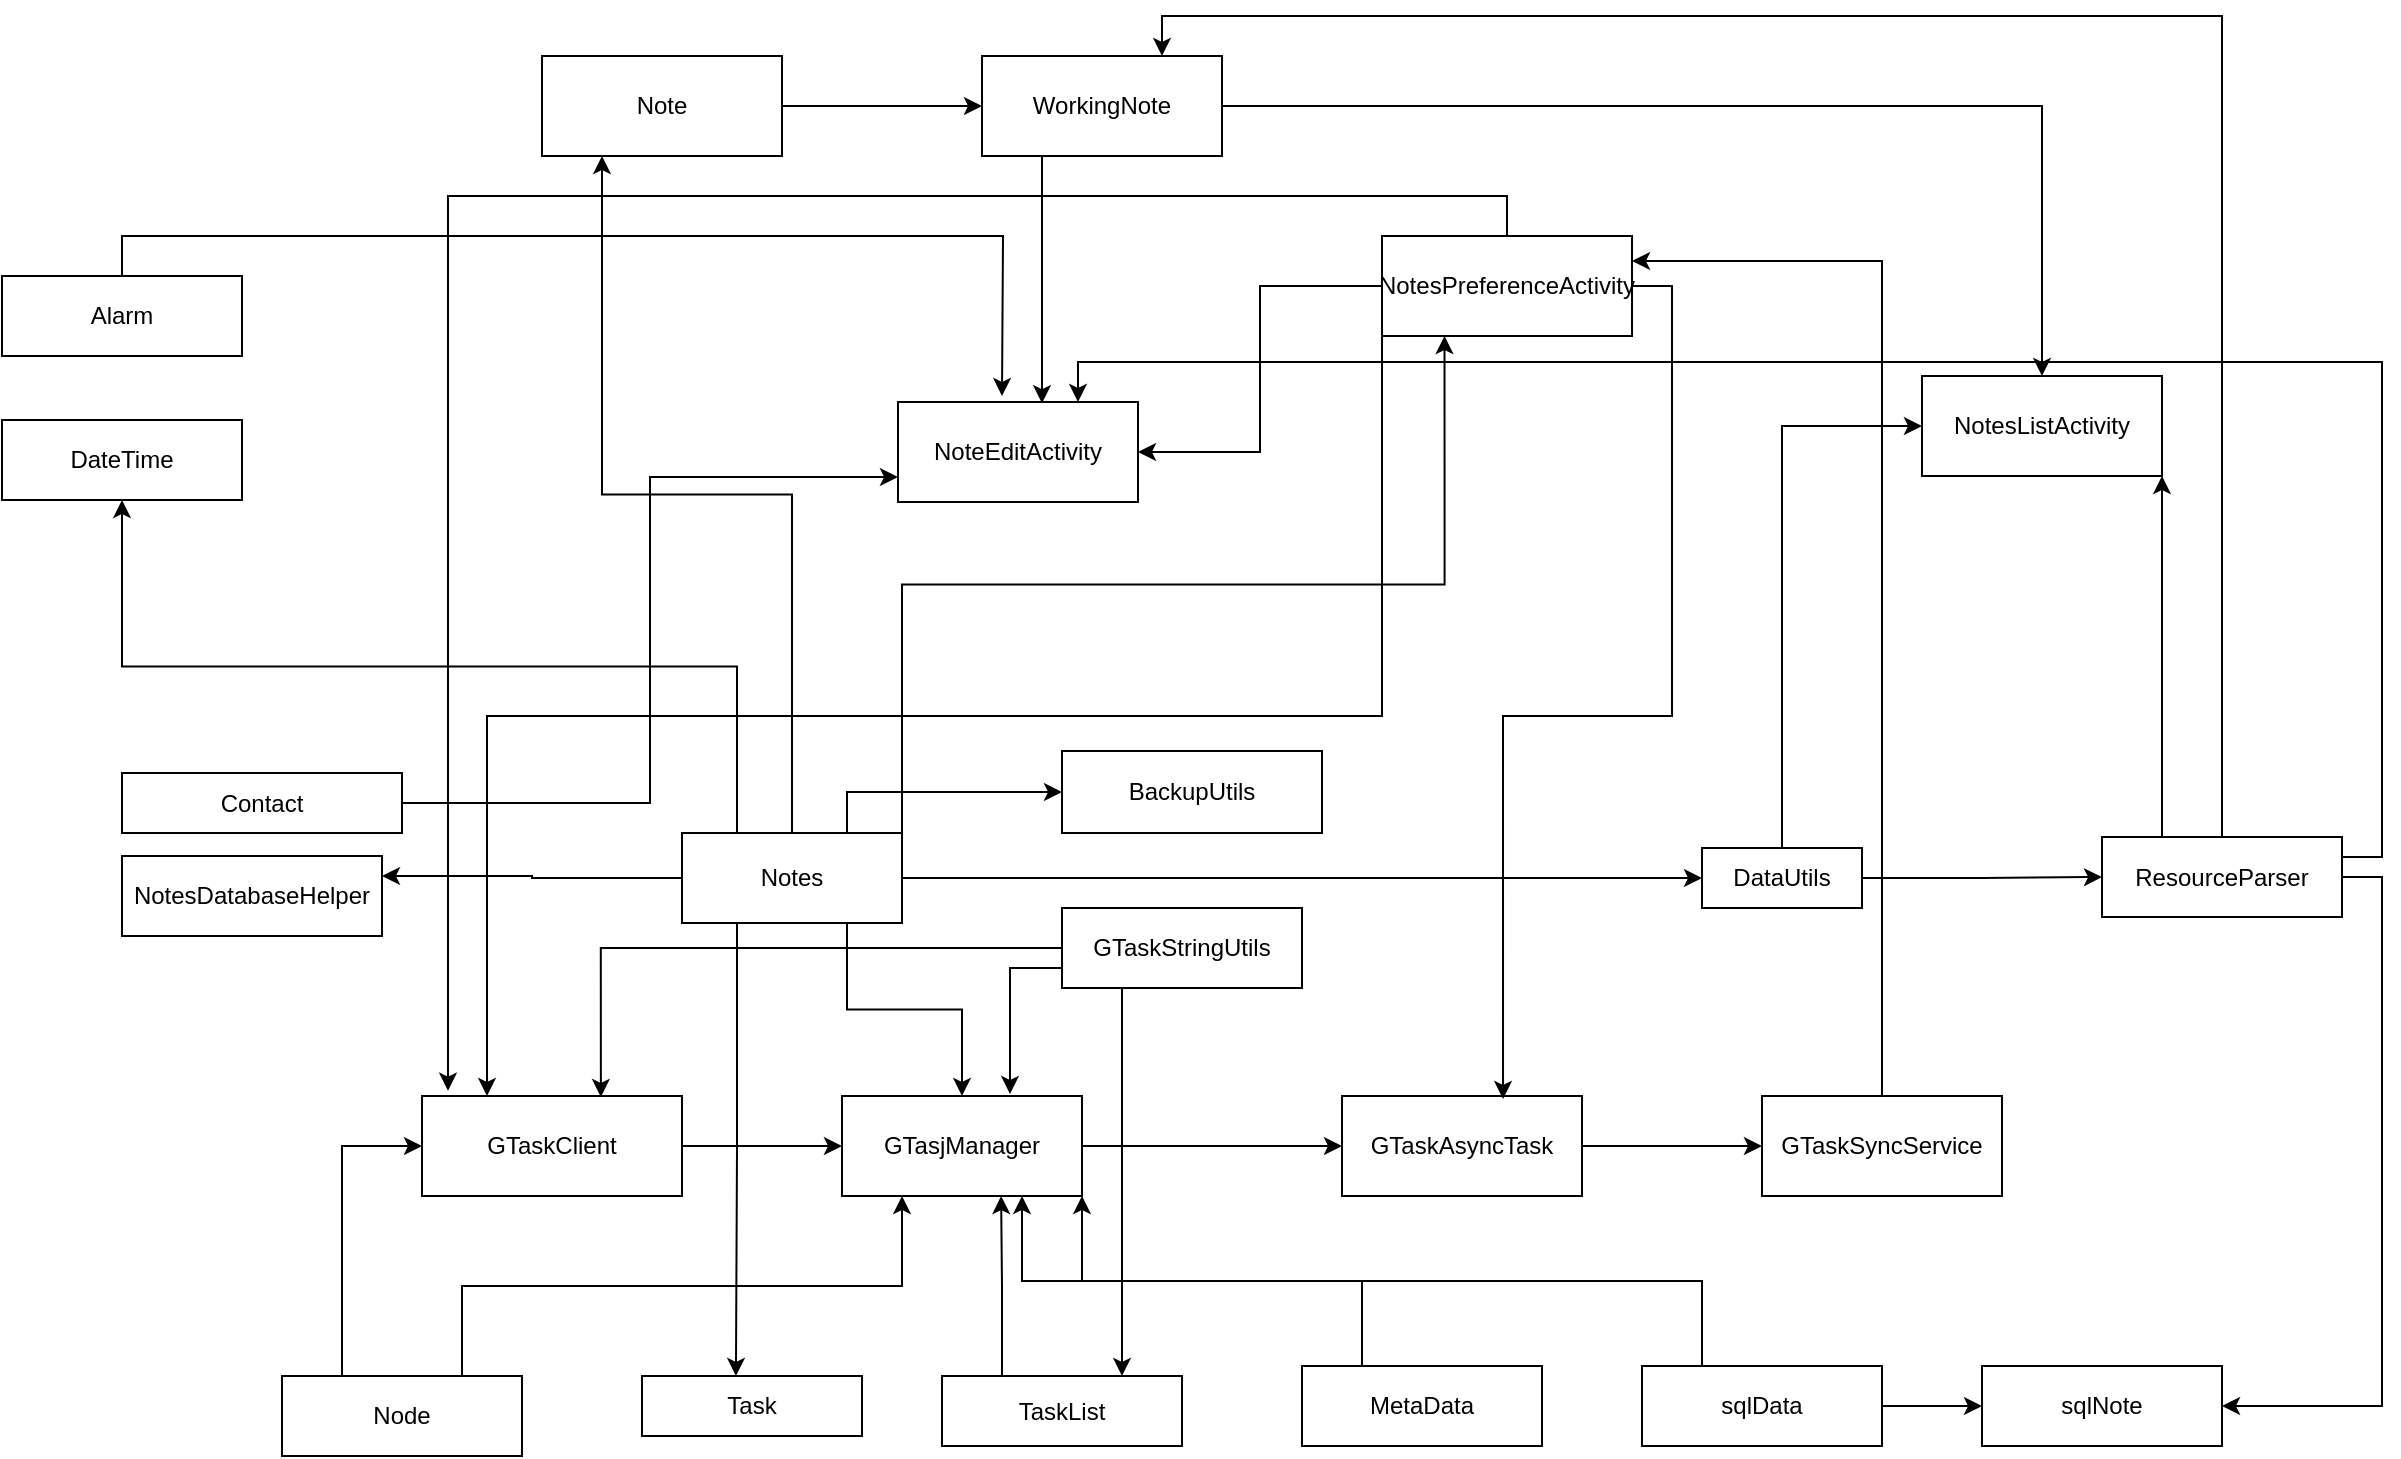 <mxfile version="24.2.2" type="github">
  <diagram name="Page-1" id="e7e014a7-5840-1c2e-5031-d8a46d1fe8dd">
    <mxGraphModel dx="2470" dy="1615" grid="1" gridSize="10" guides="1" tooltips="1" connect="1" arrows="1" fold="1" page="1" pageScale="1" pageWidth="1169" pageHeight="826" background="none" math="0" shadow="0">
      <root>
        <mxCell id="0" />
        <mxCell id="1" parent="0" />
        <mxCell id="LxAjSilcedoxKvx_5Ozk-46" value="" style="edgeStyle=orthogonalEdgeStyle;rounded=0;orthogonalLoop=1;jettySize=auto;html=1;" edge="1" parent="1" source="LxAjSilcedoxKvx_5Ozk-41" target="LxAjSilcedoxKvx_5Ozk-45">
          <mxGeometry relative="1" as="geometry" />
        </mxCell>
        <mxCell id="LxAjSilcedoxKvx_5Ozk-41" value="Note" style="rounded=0;whiteSpace=wrap;html=1;" vertex="1" parent="1">
          <mxGeometry x="160" y="-90" width="120" height="50" as="geometry" />
        </mxCell>
        <mxCell id="LxAjSilcedoxKvx_5Ozk-48" value="" style="edgeStyle=orthogonalEdgeStyle;rounded=0;orthogonalLoop=1;jettySize=auto;html=1;" edge="1" parent="1" source="LxAjSilcedoxKvx_5Ozk-45" target="LxAjSilcedoxKvx_5Ozk-47">
          <mxGeometry relative="1" as="geometry" />
        </mxCell>
        <mxCell id="LxAjSilcedoxKvx_5Ozk-45" value="WorkingNote" style="whiteSpace=wrap;html=1;rounded=0;" vertex="1" parent="1">
          <mxGeometry x="380" y="-90" width="120" height="50" as="geometry" />
        </mxCell>
        <mxCell id="LxAjSilcedoxKvx_5Ozk-47" value="NotesListActivity" style="whiteSpace=wrap;html=1;rounded=0;" vertex="1" parent="1">
          <mxGeometry x="850" y="70" width="120" height="50" as="geometry" />
        </mxCell>
        <mxCell id="LxAjSilcedoxKvx_5Ozk-52" value="NoteEditActivity" style="rounded=0;whiteSpace=wrap;html=1;strokeColor=default;align=center;verticalAlign=middle;fontFamily=Helvetica;fontSize=12;fontColor=default;fillColor=default;" vertex="1" parent="1">
          <mxGeometry x="338" y="83" width="120" height="50" as="geometry" />
        </mxCell>
        <mxCell id="LxAjSilcedoxKvx_5Ozk-131" style="edgeStyle=orthogonalEdgeStyle;rounded=0;orthogonalLoop=1;jettySize=auto;html=1;exitX=0.5;exitY=0;exitDx=0;exitDy=0;" edge="1" parent="1" source="LxAjSilcedoxKvx_5Ozk-53">
          <mxGeometry relative="1" as="geometry">
            <mxPoint x="390" y="80" as="targetPoint" />
          </mxGeometry>
        </mxCell>
        <mxCell id="LxAjSilcedoxKvx_5Ozk-53" value="Alarm" style="rounded=0;whiteSpace=wrap;html=1;strokeColor=default;align=center;verticalAlign=middle;fontFamily=Helvetica;fontSize=12;fontColor=default;fillColor=default;" vertex="1" parent="1">
          <mxGeometry x="-110" y="20" width="120" height="40" as="geometry" />
        </mxCell>
        <mxCell id="LxAjSilcedoxKvx_5Ozk-90" style="edgeStyle=orthogonalEdgeStyle;rounded=0;orthogonalLoop=1;jettySize=auto;html=1;exitX=0.25;exitY=0;exitDx=0;exitDy=0;entryX=0.5;entryY=1;entryDx=0;entryDy=0;" edge="1" parent="1" source="LxAjSilcedoxKvx_5Ozk-55" target="LxAjSilcedoxKvx_5Ozk-63">
          <mxGeometry relative="1" as="geometry" />
        </mxCell>
        <mxCell id="LxAjSilcedoxKvx_5Ozk-91" style="edgeStyle=orthogonalEdgeStyle;rounded=0;orthogonalLoop=1;jettySize=auto;html=1;exitX=0.5;exitY=0;exitDx=0;exitDy=0;entryX=0.25;entryY=1;entryDx=0;entryDy=0;" edge="1" parent="1" source="LxAjSilcedoxKvx_5Ozk-55" target="LxAjSilcedoxKvx_5Ozk-41">
          <mxGeometry relative="1" as="geometry" />
        </mxCell>
        <mxCell id="LxAjSilcedoxKvx_5Ozk-92" style="edgeStyle=orthogonalEdgeStyle;rounded=0;orthogonalLoop=1;jettySize=auto;html=1;exitX=0.75;exitY=0;exitDx=0;exitDy=0;entryX=0;entryY=0.5;entryDx=0;entryDy=0;" edge="1" parent="1" source="LxAjSilcedoxKvx_5Ozk-55" target="LxAjSilcedoxKvx_5Ozk-59">
          <mxGeometry relative="1" as="geometry" />
        </mxCell>
        <mxCell id="LxAjSilcedoxKvx_5Ozk-93" style="edgeStyle=orthogonalEdgeStyle;rounded=0;orthogonalLoop=1;jettySize=auto;html=1;exitX=1;exitY=0.5;exitDx=0;exitDy=0;entryX=0;entryY=0.5;entryDx=0;entryDy=0;" edge="1" parent="1" source="LxAjSilcedoxKvx_5Ozk-55" target="LxAjSilcedoxKvx_5Ozk-67">
          <mxGeometry relative="1" as="geometry" />
        </mxCell>
        <mxCell id="LxAjSilcedoxKvx_5Ozk-101" style="edgeStyle=orthogonalEdgeStyle;rounded=0;orthogonalLoop=1;jettySize=auto;html=1;exitX=0;exitY=0.5;exitDx=0;exitDy=0;entryX=1;entryY=0.25;entryDx=0;entryDy=0;" edge="1" parent="1" source="LxAjSilcedoxKvx_5Ozk-55" target="LxAjSilcedoxKvx_5Ozk-61">
          <mxGeometry relative="1" as="geometry" />
        </mxCell>
        <mxCell id="LxAjSilcedoxKvx_5Ozk-106" style="edgeStyle=orthogonalEdgeStyle;rounded=0;orthogonalLoop=1;jettySize=auto;html=1;exitX=0.75;exitY=1;exitDx=0;exitDy=0;entryX=0.5;entryY=0;entryDx=0;entryDy=0;" edge="1" parent="1" source="LxAjSilcedoxKvx_5Ozk-55" target="LxAjSilcedoxKvx_5Ozk-70">
          <mxGeometry relative="1" as="geometry" />
        </mxCell>
        <mxCell id="LxAjSilcedoxKvx_5Ozk-123" style="edgeStyle=orthogonalEdgeStyle;rounded=0;orthogonalLoop=1;jettySize=auto;html=1;exitX=1;exitY=0;exitDx=0;exitDy=0;entryX=0.25;entryY=1;entryDx=0;entryDy=0;" edge="1" parent="1" source="LxAjSilcedoxKvx_5Ozk-55" target="LxAjSilcedoxKvx_5Ozk-66">
          <mxGeometry relative="1" as="geometry" />
        </mxCell>
        <mxCell id="LxAjSilcedoxKvx_5Ozk-55" value="Notes" style="rounded=0;whiteSpace=wrap;html=1;strokeColor=default;align=center;verticalAlign=middle;fontFamily=Helvetica;fontSize=12;fontColor=default;fillColor=default;" vertex="1" parent="1">
          <mxGeometry x="230" y="298.5" width="110" height="45" as="geometry" />
        </mxCell>
        <mxCell id="LxAjSilcedoxKvx_5Ozk-59" value="BackupUtils" style="whiteSpace=wrap;html=1;rounded=0;" vertex="1" parent="1">
          <mxGeometry x="420" y="257.5" width="130" height="41" as="geometry" />
        </mxCell>
        <mxCell id="LxAjSilcedoxKvx_5Ozk-61" value="NotesDatabaseHelper" style="whiteSpace=wrap;html=1;rounded=0;" vertex="1" parent="1">
          <mxGeometry x="-50" y="310" width="130" height="40" as="geometry" />
        </mxCell>
        <mxCell id="LxAjSilcedoxKvx_5Ozk-63" value="DateTime" style="rounded=0;whiteSpace=wrap;html=1;" vertex="1" parent="1">
          <mxGeometry x="-110" y="92" width="120" height="40" as="geometry" />
        </mxCell>
        <mxCell id="LxAjSilcedoxKvx_5Ozk-116" style="edgeStyle=orthogonalEdgeStyle;rounded=0;orthogonalLoop=1;jettySize=auto;html=1;exitX=0.25;exitY=1;exitDx=0;exitDy=0;entryX=0.75;entryY=0;entryDx=0;entryDy=0;" edge="1" parent="1" source="LxAjSilcedoxKvx_5Ozk-65" target="LxAjSilcedoxKvx_5Ozk-75">
          <mxGeometry relative="1" as="geometry" />
        </mxCell>
        <mxCell id="LxAjSilcedoxKvx_5Ozk-65" value="GTaskStringUtils" style="rounded=0;whiteSpace=wrap;html=1;" vertex="1" parent="1">
          <mxGeometry x="420" y="336" width="120" height="40" as="geometry" />
        </mxCell>
        <mxCell id="LxAjSilcedoxKvx_5Ozk-79" style="edgeStyle=orthogonalEdgeStyle;rounded=0;orthogonalLoop=1;jettySize=auto;html=1;entryX=1;entryY=0.5;entryDx=0;entryDy=0;" edge="1" parent="1" source="LxAjSilcedoxKvx_5Ozk-66" target="LxAjSilcedoxKvx_5Ozk-52">
          <mxGeometry relative="1" as="geometry" />
        </mxCell>
        <mxCell id="LxAjSilcedoxKvx_5Ozk-134" style="edgeStyle=orthogonalEdgeStyle;rounded=0;orthogonalLoop=1;jettySize=auto;html=1;exitX=0;exitY=1;exitDx=0;exitDy=0;entryX=0.25;entryY=0;entryDx=0;entryDy=0;" edge="1" parent="1" source="LxAjSilcedoxKvx_5Ozk-66" target="LxAjSilcedoxKvx_5Ozk-69">
          <mxGeometry relative="1" as="geometry" />
        </mxCell>
        <mxCell id="LxAjSilcedoxKvx_5Ozk-66" value="NotesPreferenceActivity" style="rounded=0;whiteSpace=wrap;html=1;" vertex="1" parent="1">
          <mxGeometry x="580" width="125" height="50" as="geometry" />
        </mxCell>
        <mxCell id="LxAjSilcedoxKvx_5Ozk-94" style="edgeStyle=orthogonalEdgeStyle;rounded=0;orthogonalLoop=1;jettySize=auto;html=1;exitX=1;exitY=0.5;exitDx=0;exitDy=0;entryX=0;entryY=0.5;entryDx=0;entryDy=0;" edge="1" parent="1" source="LxAjSilcedoxKvx_5Ozk-67" target="LxAjSilcedoxKvx_5Ozk-68">
          <mxGeometry relative="1" as="geometry" />
        </mxCell>
        <mxCell id="LxAjSilcedoxKvx_5Ozk-130" style="edgeStyle=orthogonalEdgeStyle;rounded=0;orthogonalLoop=1;jettySize=auto;html=1;exitX=0.5;exitY=0;exitDx=0;exitDy=0;entryX=0;entryY=0.5;entryDx=0;entryDy=0;" edge="1" parent="1" source="LxAjSilcedoxKvx_5Ozk-67" target="LxAjSilcedoxKvx_5Ozk-47">
          <mxGeometry relative="1" as="geometry" />
        </mxCell>
        <mxCell id="LxAjSilcedoxKvx_5Ozk-67" value="DataUtils" style="rounded=0;whiteSpace=wrap;html=1;" vertex="1" parent="1">
          <mxGeometry x="740" y="306" width="80" height="30" as="geometry" />
        </mxCell>
        <mxCell id="LxAjSilcedoxKvx_5Ozk-96" style="edgeStyle=orthogonalEdgeStyle;rounded=0;orthogonalLoop=1;jettySize=auto;html=1;exitX=0.5;exitY=0;exitDx=0;exitDy=0;entryX=0.75;entryY=0;entryDx=0;entryDy=0;" edge="1" parent="1" source="LxAjSilcedoxKvx_5Ozk-68" target="LxAjSilcedoxKvx_5Ozk-45">
          <mxGeometry relative="1" as="geometry" />
        </mxCell>
        <mxCell id="LxAjSilcedoxKvx_5Ozk-120" style="edgeStyle=orthogonalEdgeStyle;rounded=0;orthogonalLoop=1;jettySize=auto;html=1;exitX=1;exitY=0.5;exitDx=0;exitDy=0;entryX=1;entryY=0.5;entryDx=0;entryDy=0;" edge="1" parent="1" source="LxAjSilcedoxKvx_5Ozk-68" target="LxAjSilcedoxKvx_5Ozk-78">
          <mxGeometry relative="1" as="geometry" />
        </mxCell>
        <mxCell id="LxAjSilcedoxKvx_5Ozk-129" style="edgeStyle=orthogonalEdgeStyle;rounded=0;orthogonalLoop=1;jettySize=auto;html=1;exitX=0.25;exitY=0;exitDx=0;exitDy=0;entryX=1;entryY=1;entryDx=0;entryDy=0;" edge="1" parent="1" source="LxAjSilcedoxKvx_5Ozk-68" target="LxAjSilcedoxKvx_5Ozk-47">
          <mxGeometry relative="1" as="geometry" />
        </mxCell>
        <mxCell id="LxAjSilcedoxKvx_5Ozk-133" style="edgeStyle=orthogonalEdgeStyle;rounded=0;orthogonalLoop=1;jettySize=auto;html=1;exitX=1;exitY=0.25;exitDx=0;exitDy=0;entryX=0.75;entryY=0;entryDx=0;entryDy=0;" edge="1" parent="1" source="LxAjSilcedoxKvx_5Ozk-68" target="LxAjSilcedoxKvx_5Ozk-52">
          <mxGeometry relative="1" as="geometry" />
        </mxCell>
        <mxCell id="LxAjSilcedoxKvx_5Ozk-68" value="ResourceParser" style="rounded=0;whiteSpace=wrap;html=1;" vertex="1" parent="1">
          <mxGeometry x="940" y="300.5" width="120" height="40" as="geometry" />
        </mxCell>
        <mxCell id="LxAjSilcedoxKvx_5Ozk-105" style="edgeStyle=orthogonalEdgeStyle;rounded=0;orthogonalLoop=1;jettySize=auto;html=1;entryX=0;entryY=0.5;entryDx=0;entryDy=0;" edge="1" parent="1" source="LxAjSilcedoxKvx_5Ozk-69" target="LxAjSilcedoxKvx_5Ozk-70">
          <mxGeometry relative="1" as="geometry" />
        </mxCell>
        <mxCell id="LxAjSilcedoxKvx_5Ozk-69" value="GTaskClient" style="rounded=0;whiteSpace=wrap;html=1;" vertex="1" parent="1">
          <mxGeometry x="100" y="430" width="130" height="50" as="geometry" />
        </mxCell>
        <mxCell id="LxAjSilcedoxKvx_5Ozk-126" style="edgeStyle=orthogonalEdgeStyle;rounded=0;orthogonalLoop=1;jettySize=auto;html=1;exitX=1;exitY=0.5;exitDx=0;exitDy=0;entryX=0;entryY=0.5;entryDx=0;entryDy=0;" edge="1" parent="1" source="LxAjSilcedoxKvx_5Ozk-70" target="LxAjSilcedoxKvx_5Ozk-71">
          <mxGeometry relative="1" as="geometry" />
        </mxCell>
        <mxCell id="LxAjSilcedoxKvx_5Ozk-70" value="GTasjManager" style="rounded=0;whiteSpace=wrap;html=1;" vertex="1" parent="1">
          <mxGeometry x="310" y="430" width="120" height="50" as="geometry" />
        </mxCell>
        <mxCell id="LxAjSilcedoxKvx_5Ozk-114" style="edgeStyle=orthogonalEdgeStyle;rounded=0;orthogonalLoop=1;jettySize=auto;html=1;entryX=0;entryY=0.5;entryDx=0;entryDy=0;" edge="1" parent="1" source="LxAjSilcedoxKvx_5Ozk-71" target="LxAjSilcedoxKvx_5Ozk-72">
          <mxGeometry relative="1" as="geometry" />
        </mxCell>
        <mxCell id="LxAjSilcedoxKvx_5Ozk-71" value="GTaskAsyncTask" style="rounded=0;whiteSpace=wrap;html=1;" vertex="1" parent="1">
          <mxGeometry x="560" y="430" width="120" height="50" as="geometry" />
        </mxCell>
        <mxCell id="LxAjSilcedoxKvx_5Ozk-125" style="edgeStyle=orthogonalEdgeStyle;rounded=0;orthogonalLoop=1;jettySize=auto;html=1;exitX=0.5;exitY=0;exitDx=0;exitDy=0;entryX=1;entryY=0.25;entryDx=0;entryDy=0;" edge="1" parent="1" source="LxAjSilcedoxKvx_5Ozk-72" target="LxAjSilcedoxKvx_5Ozk-66">
          <mxGeometry relative="1" as="geometry" />
        </mxCell>
        <mxCell id="LxAjSilcedoxKvx_5Ozk-72" value="GTaskSyncService" style="rounded=0;whiteSpace=wrap;html=1;" vertex="1" parent="1">
          <mxGeometry x="770" y="430" width="120" height="50" as="geometry" />
        </mxCell>
        <mxCell id="LxAjSilcedoxKvx_5Ozk-108" style="edgeStyle=orthogonalEdgeStyle;rounded=0;orthogonalLoop=1;jettySize=auto;html=1;exitX=0.75;exitY=0;exitDx=0;exitDy=0;entryX=0.25;entryY=1;entryDx=0;entryDy=0;" edge="1" parent="1" source="LxAjSilcedoxKvx_5Ozk-73" target="LxAjSilcedoxKvx_5Ozk-70">
          <mxGeometry relative="1" as="geometry" />
        </mxCell>
        <mxCell id="LxAjSilcedoxKvx_5Ozk-118" style="edgeStyle=orthogonalEdgeStyle;rounded=0;orthogonalLoop=1;jettySize=auto;html=1;exitX=0.25;exitY=0;exitDx=0;exitDy=0;entryX=0;entryY=0.5;entryDx=0;entryDy=0;" edge="1" parent="1" source="LxAjSilcedoxKvx_5Ozk-73" target="LxAjSilcedoxKvx_5Ozk-69">
          <mxGeometry relative="1" as="geometry" />
        </mxCell>
        <mxCell id="LxAjSilcedoxKvx_5Ozk-73" value="Node" style="rounded=0;whiteSpace=wrap;html=1;" vertex="1" parent="1">
          <mxGeometry x="30" y="570" width="120" height="40" as="geometry" />
        </mxCell>
        <mxCell id="LxAjSilcedoxKvx_5Ozk-74" value="Task" style="rounded=0;whiteSpace=wrap;html=1;" vertex="1" parent="1">
          <mxGeometry x="210" y="570" width="110" height="30" as="geometry" />
        </mxCell>
        <mxCell id="LxAjSilcedoxKvx_5Ozk-75" value="TaskList" style="rounded=0;whiteSpace=wrap;html=1;" vertex="1" parent="1">
          <mxGeometry x="360" y="570" width="120" height="35" as="geometry" />
        </mxCell>
        <mxCell id="LxAjSilcedoxKvx_5Ozk-111" style="edgeStyle=orthogonalEdgeStyle;rounded=0;orthogonalLoop=1;jettySize=auto;html=1;exitX=0.25;exitY=0;exitDx=0;exitDy=0;entryX=0.75;entryY=1;entryDx=0;entryDy=0;" edge="1" parent="1" source="LxAjSilcedoxKvx_5Ozk-76" target="LxAjSilcedoxKvx_5Ozk-70">
          <mxGeometry relative="1" as="geometry" />
        </mxCell>
        <mxCell id="LxAjSilcedoxKvx_5Ozk-76" value="MetaData" style="rounded=0;whiteSpace=wrap;html=1;" vertex="1" parent="1">
          <mxGeometry x="540" y="565" width="120" height="40" as="geometry" />
        </mxCell>
        <mxCell id="LxAjSilcedoxKvx_5Ozk-112" style="edgeStyle=orthogonalEdgeStyle;rounded=0;orthogonalLoop=1;jettySize=auto;html=1;exitX=0.25;exitY=0;exitDx=0;exitDy=0;entryX=1;entryY=1;entryDx=0;entryDy=0;" edge="1" parent="1" source="LxAjSilcedoxKvx_5Ozk-77" target="LxAjSilcedoxKvx_5Ozk-70">
          <mxGeometry relative="1" as="geometry" />
        </mxCell>
        <mxCell id="LxAjSilcedoxKvx_5Ozk-115" style="edgeStyle=orthogonalEdgeStyle;rounded=0;orthogonalLoop=1;jettySize=auto;html=1;exitX=1;exitY=0.5;exitDx=0;exitDy=0;entryX=0;entryY=0.5;entryDx=0;entryDy=0;" edge="1" parent="1" source="LxAjSilcedoxKvx_5Ozk-77" target="LxAjSilcedoxKvx_5Ozk-78">
          <mxGeometry relative="1" as="geometry" />
        </mxCell>
        <mxCell id="LxAjSilcedoxKvx_5Ozk-77" value="sqlData" style="rounded=0;whiteSpace=wrap;html=1;" vertex="1" parent="1">
          <mxGeometry x="710" y="565" width="120" height="40" as="geometry" />
        </mxCell>
        <mxCell id="LxAjSilcedoxKvx_5Ozk-78" value="sqlNote" style="rounded=0;whiteSpace=wrap;html=1;" vertex="1" parent="1">
          <mxGeometry x="880" y="565" width="120" height="40" as="geometry" />
        </mxCell>
        <mxCell id="LxAjSilcedoxKvx_5Ozk-89" style="edgeStyle=orthogonalEdgeStyle;rounded=0;orthogonalLoop=1;jettySize=auto;html=1;exitX=1;exitY=0.5;exitDx=0;exitDy=0;entryX=0;entryY=0.75;entryDx=0;entryDy=0;" edge="1" parent="1" source="LxAjSilcedoxKvx_5Ozk-80" target="LxAjSilcedoxKvx_5Ozk-52">
          <mxGeometry relative="1" as="geometry" />
        </mxCell>
        <mxCell id="LxAjSilcedoxKvx_5Ozk-80" value="Contact" style="rounded=0;whiteSpace=wrap;html=1;strokeColor=default;align=center;verticalAlign=middle;fontFamily=Helvetica;fontSize=12;fontColor=default;fillColor=default;" vertex="1" parent="1">
          <mxGeometry x="-50" y="268.5" width="140" height="30" as="geometry" />
        </mxCell>
        <mxCell id="LxAjSilcedoxKvx_5Ozk-104" style="edgeStyle=orthogonalEdgeStyle;rounded=0;orthogonalLoop=1;jettySize=auto;html=1;exitX=0;exitY=0.5;exitDx=0;exitDy=0;entryX=0.688;entryY=0.01;entryDx=0;entryDy=0;entryPerimeter=0;" edge="1" parent="1" source="LxAjSilcedoxKvx_5Ozk-65" target="LxAjSilcedoxKvx_5Ozk-69">
          <mxGeometry relative="1" as="geometry" />
        </mxCell>
        <mxCell id="LxAjSilcedoxKvx_5Ozk-107" style="edgeStyle=orthogonalEdgeStyle;rounded=0;orthogonalLoop=1;jettySize=auto;html=1;exitX=0;exitY=0.75;exitDx=0;exitDy=0;entryX=0.7;entryY=-0.02;entryDx=0;entryDy=0;entryPerimeter=0;" edge="1" parent="1" source="LxAjSilcedoxKvx_5Ozk-65" target="LxAjSilcedoxKvx_5Ozk-70">
          <mxGeometry relative="1" as="geometry" />
        </mxCell>
        <mxCell id="LxAjSilcedoxKvx_5Ozk-109" style="edgeStyle=orthogonalEdgeStyle;rounded=0;orthogonalLoop=1;jettySize=auto;html=1;exitX=0.25;exitY=0;exitDx=0;exitDy=0;entryX=0.663;entryY=1;entryDx=0;entryDy=0;entryPerimeter=0;" edge="1" parent="1" source="LxAjSilcedoxKvx_5Ozk-75" target="LxAjSilcedoxKvx_5Ozk-70">
          <mxGeometry relative="1" as="geometry" />
        </mxCell>
        <mxCell id="LxAjSilcedoxKvx_5Ozk-119" style="edgeStyle=orthogonalEdgeStyle;rounded=0;orthogonalLoop=1;jettySize=auto;html=1;exitX=0.25;exitY=1;exitDx=0;exitDy=0;entryX=0.427;entryY=0;entryDx=0;entryDy=0;entryPerimeter=0;" edge="1" parent="1" source="LxAjSilcedoxKvx_5Ozk-55" target="LxAjSilcedoxKvx_5Ozk-74">
          <mxGeometry relative="1" as="geometry" />
        </mxCell>
        <mxCell id="LxAjSilcedoxKvx_5Ozk-122" style="edgeStyle=orthogonalEdgeStyle;rounded=0;orthogonalLoop=1;jettySize=auto;html=1;exitX=1;exitY=0.5;exitDx=0;exitDy=0;entryX=0.671;entryY=0.03;entryDx=0;entryDy=0;entryPerimeter=0;" edge="1" parent="1" source="LxAjSilcedoxKvx_5Ozk-66" target="LxAjSilcedoxKvx_5Ozk-71">
          <mxGeometry relative="1" as="geometry" />
        </mxCell>
        <mxCell id="LxAjSilcedoxKvx_5Ozk-128" style="edgeStyle=orthogonalEdgeStyle;rounded=0;orthogonalLoop=1;jettySize=auto;html=1;exitX=0.25;exitY=1;exitDx=0;exitDy=0;entryX=0.6;entryY=0.012;entryDx=0;entryDy=0;entryPerimeter=0;" edge="1" parent="1" source="LxAjSilcedoxKvx_5Ozk-45" target="LxAjSilcedoxKvx_5Ozk-52">
          <mxGeometry relative="1" as="geometry" />
        </mxCell>
        <mxCell id="LxAjSilcedoxKvx_5Ozk-132" style="edgeStyle=orthogonalEdgeStyle;rounded=0;orthogonalLoop=1;jettySize=auto;html=1;exitX=0.5;exitY=0;exitDx=0;exitDy=0;entryX=0.1;entryY=-0.053;entryDx=0;entryDy=0;entryPerimeter=0;" edge="1" parent="1" source="LxAjSilcedoxKvx_5Ozk-66" target="LxAjSilcedoxKvx_5Ozk-69">
          <mxGeometry relative="1" as="geometry" />
        </mxCell>
      </root>
    </mxGraphModel>
  </diagram>
</mxfile>
